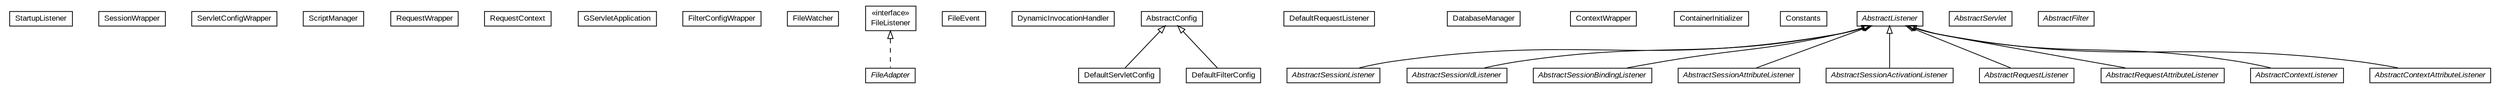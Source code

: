 #!/usr/local/bin/dot
#
# Class diagram 
# Generated by UMLGraph version R5_6-24-gf6e263 (http://www.umlgraph.org/)
#

digraph G {
	edge [fontname="arial",fontsize=10,labelfontname="arial",labelfontsize=10];
	node [fontname="arial",fontsize=10,shape=plaintext];
	nodesep=0.25;
	ranksep=0.5;
	// org.gservlet.StartupListener
	c0 [label=<<table title="org.gservlet.StartupListener" border="0" cellborder="1" cellspacing="0" cellpadding="2" port="p" href="./StartupListener.html">
		<tr><td><table border="0" cellspacing="0" cellpadding="1">
<tr><td align="center" balign="center"> StartupListener </td></tr>
		</table></td></tr>
		</table>>, URL="./StartupListener.html", fontname="arial", fontcolor="black", fontsize=10.0];
	// org.gservlet.SessionWrapper
	c1 [label=<<table title="org.gservlet.SessionWrapper" border="0" cellborder="1" cellspacing="0" cellpadding="2" port="p" href="./SessionWrapper.html">
		<tr><td><table border="0" cellspacing="0" cellpadding="1">
<tr><td align="center" balign="center"> SessionWrapper </td></tr>
		</table></td></tr>
		</table>>, URL="./SessionWrapper.html", fontname="arial", fontcolor="black", fontsize=10.0];
	// org.gservlet.ServletConfigWrapper
	c2 [label=<<table title="org.gservlet.ServletConfigWrapper" border="0" cellborder="1" cellspacing="0" cellpadding="2" port="p" href="./ServletConfigWrapper.html">
		<tr><td><table border="0" cellspacing="0" cellpadding="1">
<tr><td align="center" balign="center"> ServletConfigWrapper </td></tr>
		</table></td></tr>
		</table>>, URL="./ServletConfigWrapper.html", fontname="arial", fontcolor="black", fontsize=10.0];
	// org.gservlet.ScriptManager
	c3 [label=<<table title="org.gservlet.ScriptManager" border="0" cellborder="1" cellspacing="0" cellpadding="2" port="p" href="./ScriptManager.html">
		<tr><td><table border="0" cellspacing="0" cellpadding="1">
<tr><td align="center" balign="center"> ScriptManager </td></tr>
		</table></td></tr>
		</table>>, URL="./ScriptManager.html", fontname="arial", fontcolor="black", fontsize=10.0];
	// org.gservlet.RequestWrapper
	c4 [label=<<table title="org.gservlet.RequestWrapper" border="0" cellborder="1" cellspacing="0" cellpadding="2" port="p" href="./RequestWrapper.html">
		<tr><td><table border="0" cellspacing="0" cellpadding="1">
<tr><td align="center" balign="center"> RequestWrapper </td></tr>
		</table></td></tr>
		</table>>, URL="./RequestWrapper.html", fontname="arial", fontcolor="black", fontsize=10.0];
	// org.gservlet.RequestContext
	c5 [label=<<table title="org.gservlet.RequestContext" border="0" cellborder="1" cellspacing="0" cellpadding="2" port="p" href="./RequestContext.html">
		<tr><td><table border="0" cellspacing="0" cellpadding="1">
<tr><td align="center" balign="center"> RequestContext </td></tr>
		</table></td></tr>
		</table>>, URL="./RequestContext.html", fontname="arial", fontcolor="black", fontsize=10.0];
	// org.gservlet.GServletApplication
	c6 [label=<<table title="org.gservlet.GServletApplication" border="0" cellborder="1" cellspacing="0" cellpadding="2" port="p" href="./GServletApplication.html">
		<tr><td><table border="0" cellspacing="0" cellpadding="1">
<tr><td align="center" balign="center"> GServletApplication </td></tr>
		</table></td></tr>
		</table>>, URL="./GServletApplication.html", fontname="arial", fontcolor="black", fontsize=10.0];
	// org.gservlet.FilterConfigWrapper
	c7 [label=<<table title="org.gservlet.FilterConfigWrapper" border="0" cellborder="1" cellspacing="0" cellpadding="2" port="p" href="./FilterConfigWrapper.html">
		<tr><td><table border="0" cellspacing="0" cellpadding="1">
<tr><td align="center" balign="center"> FilterConfigWrapper </td></tr>
		</table></td></tr>
		</table>>, URL="./FilterConfigWrapper.html", fontname="arial", fontcolor="black", fontsize=10.0];
	// org.gservlet.FileWatcher
	c8 [label=<<table title="org.gservlet.FileWatcher" border="0" cellborder="1" cellspacing="0" cellpadding="2" port="p" href="./FileWatcher.html">
		<tr><td><table border="0" cellspacing="0" cellpadding="1">
<tr><td align="center" balign="center"> FileWatcher </td></tr>
		</table></td></tr>
		</table>>, URL="./FileWatcher.html", fontname="arial", fontcolor="black", fontsize=10.0];
	// org.gservlet.FileListener
	c9 [label=<<table title="org.gservlet.FileListener" border="0" cellborder="1" cellspacing="0" cellpadding="2" port="p" href="./FileListener.html">
		<tr><td><table border="0" cellspacing="0" cellpadding="1">
<tr><td align="center" balign="center"> &#171;interface&#187; </td></tr>
<tr><td align="center" balign="center"> FileListener </td></tr>
		</table></td></tr>
		</table>>, URL="./FileListener.html", fontname="arial", fontcolor="black", fontsize=10.0];
	// org.gservlet.FileEvent
	c10 [label=<<table title="org.gservlet.FileEvent" border="0" cellborder="1" cellspacing="0" cellpadding="2" port="p" href="./FileEvent.html">
		<tr><td><table border="0" cellspacing="0" cellpadding="1">
<tr><td align="center" balign="center"> FileEvent </td></tr>
		</table></td></tr>
		</table>>, URL="./FileEvent.html", fontname="arial", fontcolor="black", fontsize=10.0];
	// org.gservlet.FileAdapter
	c11 [label=<<table title="org.gservlet.FileAdapter" border="0" cellborder="1" cellspacing="0" cellpadding="2" port="p" href="./FileAdapter.html">
		<tr><td><table border="0" cellspacing="0" cellpadding="1">
<tr><td align="center" balign="center"><font face="arial italic"> FileAdapter </font></td></tr>
		</table></td></tr>
		</table>>, URL="./FileAdapter.html", fontname="arial", fontcolor="black", fontsize=10.0];
	// org.gservlet.DynamicInvocationHandler
	c12 [label=<<table title="org.gservlet.DynamicInvocationHandler" border="0" cellborder="1" cellspacing="0" cellpadding="2" port="p" href="./DynamicInvocationHandler.html">
		<tr><td><table border="0" cellspacing="0" cellpadding="1">
<tr><td align="center" balign="center"> DynamicInvocationHandler </td></tr>
		</table></td></tr>
		</table>>, URL="./DynamicInvocationHandler.html", fontname="arial", fontcolor="black", fontsize=10.0];
	// org.gservlet.DefaultServletConfig
	c13 [label=<<table title="org.gservlet.DefaultServletConfig" border="0" cellborder="1" cellspacing="0" cellpadding="2" port="p" href="./DefaultServletConfig.html">
		<tr><td><table border="0" cellspacing="0" cellpadding="1">
<tr><td align="center" balign="center"> DefaultServletConfig </td></tr>
		</table></td></tr>
		</table>>, URL="./DefaultServletConfig.html", fontname="arial", fontcolor="black", fontsize=10.0];
	// org.gservlet.DefaultRequestListener
	c14 [label=<<table title="org.gservlet.DefaultRequestListener" border="0" cellborder="1" cellspacing="0" cellpadding="2" port="p" href="./DefaultRequestListener.html">
		<tr><td><table border="0" cellspacing="0" cellpadding="1">
<tr><td align="center" balign="center"> DefaultRequestListener </td></tr>
		</table></td></tr>
		</table>>, URL="./DefaultRequestListener.html", fontname="arial", fontcolor="black", fontsize=10.0];
	// org.gservlet.DefaultFilterConfig
	c15 [label=<<table title="org.gservlet.DefaultFilterConfig" border="0" cellborder="1" cellspacing="0" cellpadding="2" port="p" href="./DefaultFilterConfig.html">
		<tr><td><table border="0" cellspacing="0" cellpadding="1">
<tr><td align="center" balign="center"> DefaultFilterConfig </td></tr>
		</table></td></tr>
		</table>>, URL="./DefaultFilterConfig.html", fontname="arial", fontcolor="black", fontsize=10.0];
	// org.gservlet.DatabaseManager
	c16 [label=<<table title="org.gservlet.DatabaseManager" border="0" cellborder="1" cellspacing="0" cellpadding="2" port="p" href="./DatabaseManager.html">
		<tr><td><table border="0" cellspacing="0" cellpadding="1">
<tr><td align="center" balign="center"> DatabaseManager </td></tr>
		</table></td></tr>
		</table>>, URL="./DatabaseManager.html", fontname="arial", fontcolor="black", fontsize=10.0];
	// org.gservlet.ContextWrapper
	c17 [label=<<table title="org.gservlet.ContextWrapper" border="0" cellborder="1" cellspacing="0" cellpadding="2" port="p" href="./ContextWrapper.html">
		<tr><td><table border="0" cellspacing="0" cellpadding="1">
<tr><td align="center" balign="center"> ContextWrapper </td></tr>
		</table></td></tr>
		</table>>, URL="./ContextWrapper.html", fontname="arial", fontcolor="black", fontsize=10.0];
	// org.gservlet.ContainerInitializer
	c18 [label=<<table title="org.gservlet.ContainerInitializer" border="0" cellborder="1" cellspacing="0" cellpadding="2" port="p" href="./ContainerInitializer.html">
		<tr><td><table border="0" cellspacing="0" cellpadding="1">
<tr><td align="center" balign="center"> ContainerInitializer </td></tr>
		</table></td></tr>
		</table>>, URL="./ContainerInitializer.html", fontname="arial", fontcolor="black", fontsize=10.0];
	// org.gservlet.Constants
	c19 [label=<<table title="org.gservlet.Constants" border="0" cellborder="1" cellspacing="0" cellpadding="2" port="p" href="./Constants.html">
		<tr><td><table border="0" cellspacing="0" cellpadding="1">
<tr><td align="center" balign="center"> Constants </td></tr>
		</table></td></tr>
		</table>>, URL="./Constants.html", fontname="arial", fontcolor="black", fontsize=10.0];
	// org.gservlet.AbstractSessionListener
	c20 [label=<<table title="org.gservlet.AbstractSessionListener" border="0" cellborder="1" cellspacing="0" cellpadding="2" port="p" href="./AbstractSessionListener.html">
		<tr><td><table border="0" cellspacing="0" cellpadding="1">
<tr><td align="center" balign="center"><font face="arial italic"> AbstractSessionListener </font></td></tr>
		</table></td></tr>
		</table>>, URL="./AbstractSessionListener.html", fontname="arial", fontcolor="black", fontsize=10.0];
	// org.gservlet.AbstractSessionIdListener
	c21 [label=<<table title="org.gservlet.AbstractSessionIdListener" border="0" cellborder="1" cellspacing="0" cellpadding="2" port="p" href="./AbstractSessionIdListener.html">
		<tr><td><table border="0" cellspacing="0" cellpadding="1">
<tr><td align="center" balign="center"><font face="arial italic"> AbstractSessionIdListener </font></td></tr>
		</table></td></tr>
		</table>>, URL="./AbstractSessionIdListener.html", fontname="arial", fontcolor="black", fontsize=10.0];
	// org.gservlet.AbstractSessionBindingListener
	c22 [label=<<table title="org.gservlet.AbstractSessionBindingListener" border="0" cellborder="1" cellspacing="0" cellpadding="2" port="p" href="./AbstractSessionBindingListener.html">
		<tr><td><table border="0" cellspacing="0" cellpadding="1">
<tr><td align="center" balign="center"><font face="arial italic"> AbstractSessionBindingListener </font></td></tr>
		</table></td></tr>
		</table>>, URL="./AbstractSessionBindingListener.html", fontname="arial", fontcolor="black", fontsize=10.0];
	// org.gservlet.AbstractSessionAttributeListener
	c23 [label=<<table title="org.gservlet.AbstractSessionAttributeListener" border="0" cellborder="1" cellspacing="0" cellpadding="2" port="p" href="./AbstractSessionAttributeListener.html">
		<tr><td><table border="0" cellspacing="0" cellpadding="1">
<tr><td align="center" balign="center"><font face="arial italic"> AbstractSessionAttributeListener </font></td></tr>
		</table></td></tr>
		</table>>, URL="./AbstractSessionAttributeListener.html", fontname="arial", fontcolor="black", fontsize=10.0];
	// org.gservlet.AbstractSessionActivationListener
	c24 [label=<<table title="org.gservlet.AbstractSessionActivationListener" border="0" cellborder="1" cellspacing="0" cellpadding="2" port="p" href="./AbstractSessionActivationListener.html">
		<tr><td><table border="0" cellspacing="0" cellpadding="1">
<tr><td align="center" balign="center"><font face="arial italic"> AbstractSessionActivationListener </font></td></tr>
		</table></td></tr>
		</table>>, URL="./AbstractSessionActivationListener.html", fontname="arial", fontcolor="black", fontsize=10.0];
	// org.gservlet.AbstractServlet
	c25 [label=<<table title="org.gservlet.AbstractServlet" border="0" cellborder="1" cellspacing="0" cellpadding="2" port="p" href="./AbstractServlet.html">
		<tr><td><table border="0" cellspacing="0" cellpadding="1">
<tr><td align="center" balign="center"><font face="arial italic"> AbstractServlet </font></td></tr>
		</table></td></tr>
		</table>>, URL="./AbstractServlet.html", fontname="arial", fontcolor="black", fontsize=10.0];
	// org.gservlet.AbstractRequestListener
	c26 [label=<<table title="org.gservlet.AbstractRequestListener" border="0" cellborder="1" cellspacing="0" cellpadding="2" port="p" href="./AbstractRequestListener.html">
		<tr><td><table border="0" cellspacing="0" cellpadding="1">
<tr><td align="center" balign="center"><font face="arial italic"> AbstractRequestListener </font></td></tr>
		</table></td></tr>
		</table>>, URL="./AbstractRequestListener.html", fontname="arial", fontcolor="black", fontsize=10.0];
	// org.gservlet.AbstractRequestAttributeListener
	c27 [label=<<table title="org.gservlet.AbstractRequestAttributeListener" border="0" cellborder="1" cellspacing="0" cellpadding="2" port="p" href="./AbstractRequestAttributeListener.html">
		<tr><td><table border="0" cellspacing="0" cellpadding="1">
<tr><td align="center" balign="center"><font face="arial italic"> AbstractRequestAttributeListener </font></td></tr>
		</table></td></tr>
		</table>>, URL="./AbstractRequestAttributeListener.html", fontname="arial", fontcolor="black", fontsize=10.0];
	// org.gservlet.AbstractListener
	c28 [label=<<table title="org.gservlet.AbstractListener" border="0" cellborder="1" cellspacing="0" cellpadding="2" port="p" href="./AbstractListener.html">
		<tr><td><table border="0" cellspacing="0" cellpadding="1">
<tr><td align="center" balign="center"><font face="arial italic"> AbstractListener </font></td></tr>
		</table></td></tr>
		</table>>, URL="./AbstractListener.html", fontname="arial", fontcolor="black", fontsize=10.0];
	// org.gservlet.AbstractFilter
	c29 [label=<<table title="org.gservlet.AbstractFilter" border="0" cellborder="1" cellspacing="0" cellpadding="2" port="p" href="./AbstractFilter.html">
		<tr><td><table border="0" cellspacing="0" cellpadding="1">
<tr><td align="center" balign="center"><font face="arial italic"> AbstractFilter </font></td></tr>
		</table></td></tr>
		</table>>, URL="./AbstractFilter.html", fontname="arial", fontcolor="black", fontsize=10.0];
	// org.gservlet.AbstractContextListener
	c30 [label=<<table title="org.gservlet.AbstractContextListener" border="0" cellborder="1" cellspacing="0" cellpadding="2" port="p" href="./AbstractContextListener.html">
		<tr><td><table border="0" cellspacing="0" cellpadding="1">
<tr><td align="center" balign="center"><font face="arial italic"> AbstractContextListener </font></td></tr>
		</table></td></tr>
		</table>>, URL="./AbstractContextListener.html", fontname="arial", fontcolor="black", fontsize=10.0];
	// org.gservlet.AbstractContextAttributeListener
	c31 [label=<<table title="org.gservlet.AbstractContextAttributeListener" border="0" cellborder="1" cellspacing="0" cellpadding="2" port="p" href="./AbstractContextAttributeListener.html">
		<tr><td><table border="0" cellspacing="0" cellpadding="1">
<tr><td align="center" balign="center"><font face="arial italic"> AbstractContextAttributeListener </font></td></tr>
		</table></td></tr>
		</table>>, URL="./AbstractContextAttributeListener.html", fontname="arial", fontcolor="black", fontsize=10.0];
	// org.gservlet.AbstractConfig
	c32 [label=<<table title="org.gservlet.AbstractConfig" border="0" cellborder="1" cellspacing="0" cellpadding="2" port="p" href="./AbstractConfig.html">
		<tr><td><table border="0" cellspacing="0" cellpadding="1">
<tr><td align="center" balign="center"> AbstractConfig </td></tr>
		</table></td></tr>
		</table>>, URL="./AbstractConfig.html", fontname="arial", fontcolor="black", fontsize=10.0];
	//org.gservlet.FileAdapter implements org.gservlet.FileListener
	c9:p -> c11:p [dir=back,arrowtail=empty,style=dashed];
	//org.gservlet.DefaultServletConfig extends org.gservlet.AbstractConfig
	c32:p -> c13:p [dir=back,arrowtail=empty];
	//org.gservlet.DefaultFilterConfig extends org.gservlet.AbstractConfig
	c32:p -> c15:p [dir=back,arrowtail=empty];
	//org.gservlet.AbstractSessionListener extends org.gservlet.AbstractListener
	c28:p -> c20:p [dir=back,arrowtail=empty];
	//org.gservlet.AbstractSessionIdListener extends org.gservlet.AbstractListener
	c28:p -> c21:p [dir=back,arrowtail=empty];
	//org.gservlet.AbstractSessionBindingListener extends org.gservlet.AbstractListener
	c28:p -> c22:p [dir=back,arrowtail=empty];
	//org.gservlet.AbstractSessionAttributeListener extends org.gservlet.AbstractListener
	c28:p -> c23:p [dir=back,arrowtail=empty];
	//org.gservlet.AbstractSessionActivationListener extends org.gservlet.AbstractListener
	c28:p -> c24:p [dir=back,arrowtail=empty];
	//org.gservlet.AbstractRequestListener extends org.gservlet.AbstractListener
	c28:p -> c26:p [dir=back,arrowtail=empty];
	//org.gservlet.AbstractRequestAttributeListener extends org.gservlet.AbstractListener
	c28:p -> c27:p [dir=back,arrowtail=empty];
	//org.gservlet.AbstractContextListener extends org.gservlet.AbstractListener
	c28:p -> c30:p [dir=back,arrowtail=empty];
	//org.gservlet.AbstractContextAttributeListener extends org.gservlet.AbstractListener
	c28:p -> c31:p [dir=back,arrowtail=empty];
}

